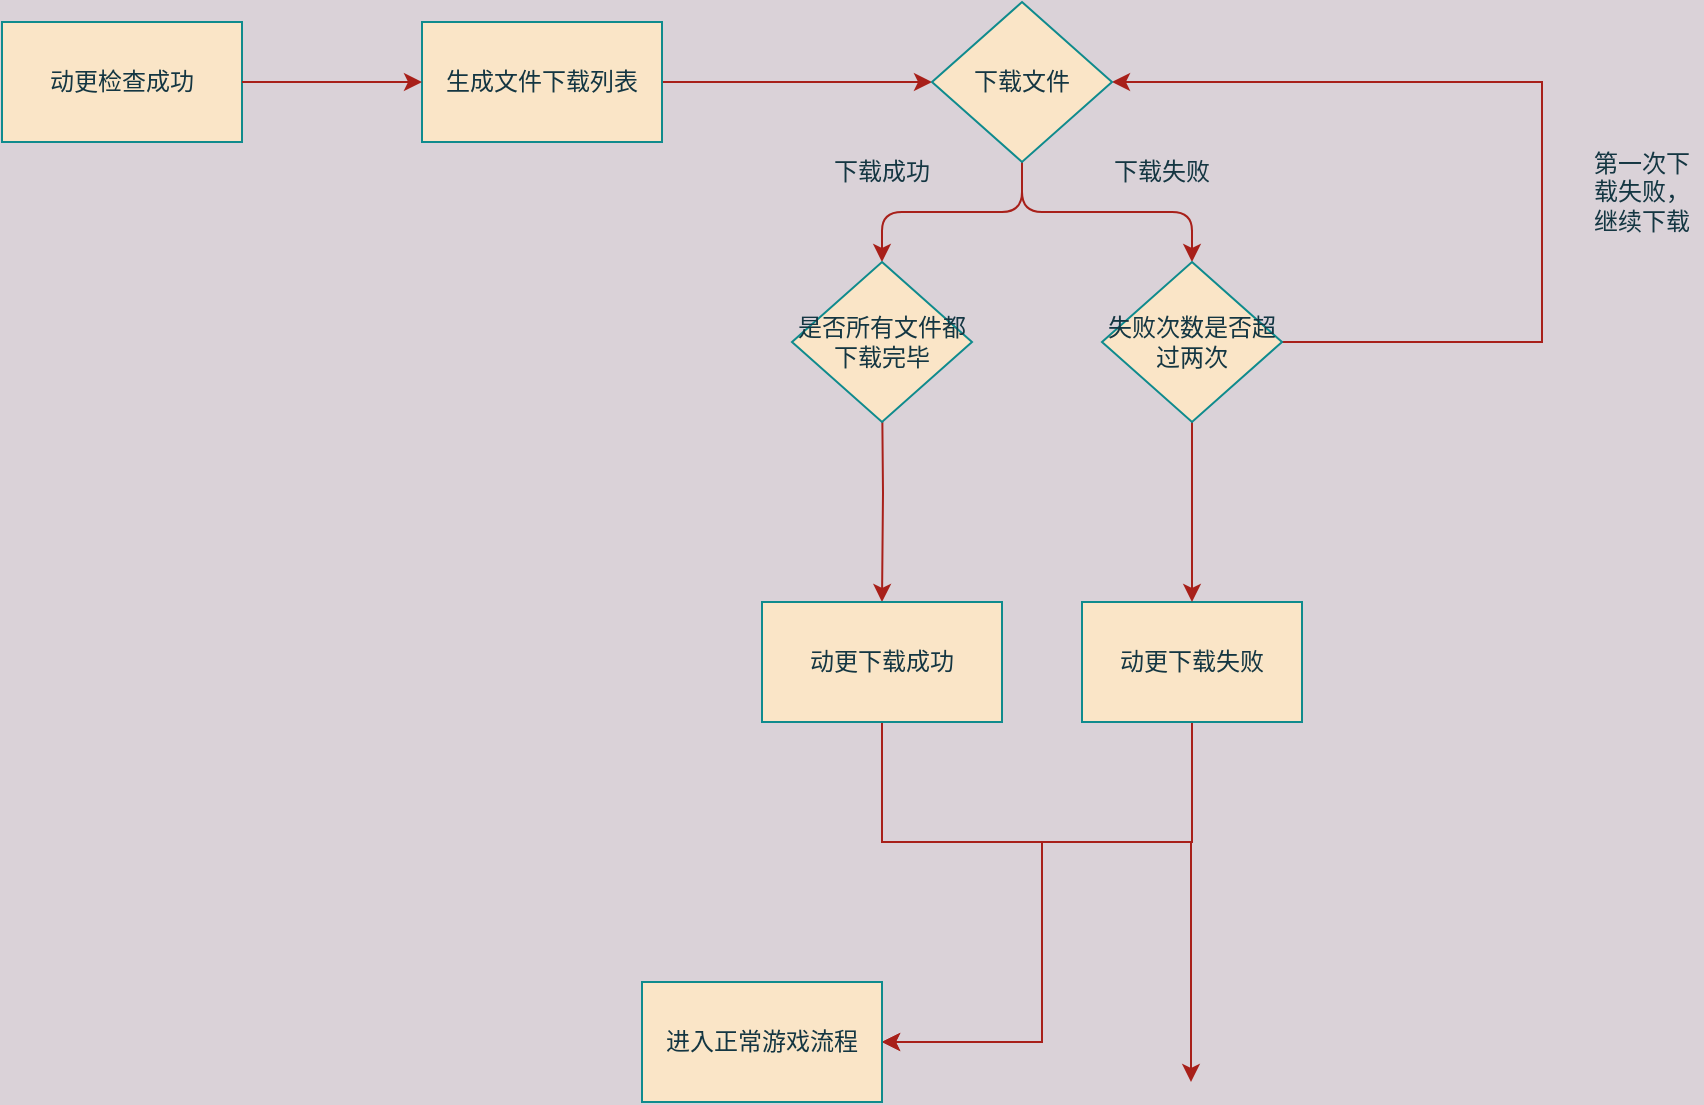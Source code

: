 <mxfile version="15.5.7" type="github"><diagram id="zrj9l4zbI5ZFmGnKYnZq" name="Page-1"><mxGraphModel dx="1426" dy="769" grid="1" gridSize="10" guides="1" tooltips="1" connect="1" arrows="1" fold="1" page="1" pageScale="1" pageWidth="827" pageHeight="1169" background="#DAD2D8" math="0" shadow="0"><root><mxCell id="0"/><mxCell id="1" parent="0"/><mxCell id="u2JmffNV82uvaV7Ywmff-2" value="动更检查成功" style="rounded=0;whiteSpace=wrap;html=1;fillColor=#FAE5C7;strokeColor=#0F8B8D;fontColor=#143642;" vertex="1" parent="1"><mxGeometry x="70" y="100" width="120" height="60" as="geometry"/></mxCell><mxCell id="u2JmffNV82uvaV7Ywmff-7" style="edgeStyle=orthogonalEdgeStyle;rounded=0;orthogonalLoop=1;jettySize=auto;html=1;entryX=0;entryY=0.5;entryDx=0;entryDy=0;labelBackgroundColor=#DAD2D8;strokeColor=#A8201A;fontColor=#143642;" edge="1" parent="1" source="u2JmffNV82uvaV7Ywmff-4" target="u2JmffNV82uvaV7Ywmff-46"><mxGeometry relative="1" as="geometry"><mxPoint x="450" y="120" as="targetPoint"/></mxGeometry></mxCell><mxCell id="u2JmffNV82uvaV7Ywmff-4" value="生成文件下载列表" style="rounded=0;whiteSpace=wrap;html=1;fillColor=#FAE5C7;strokeColor=#0F8B8D;fontColor=#143642;" vertex="1" parent="1"><mxGeometry x="280" y="100" width="120" height="60" as="geometry"/></mxCell><mxCell id="u2JmffNV82uvaV7Ywmff-5" value="" style="endArrow=classic;html=1;rounded=0;exitX=1;exitY=0.5;exitDx=0;exitDy=0;entryX=0;entryY=0.5;entryDx=0;entryDy=0;labelBackgroundColor=#DAD2D8;strokeColor=#A8201A;fontColor=#143642;" edge="1" parent="1" source="u2JmffNV82uvaV7Ywmff-2" target="u2JmffNV82uvaV7Ywmff-4"><mxGeometry width="50" height="50" relative="1" as="geometry"><mxPoint x="390" y="120" as="sourcePoint"/><mxPoint x="440" y="70" as="targetPoint"/></mxGeometry></mxCell><mxCell id="u2JmffNV82uvaV7Ywmff-16" value="" style="edgeStyle=orthogonalEdgeStyle;rounded=0;orthogonalLoop=1;jettySize=auto;html=1;exitX=0.5;exitY=1;exitDx=0;exitDy=0;labelBackgroundColor=#DAD2D8;strokeColor=#A8201A;fontColor=#143642;" edge="1" parent="1" source="u2JmffNV82uvaV7Ywmff-43" target="u2JmffNV82uvaV7Ywmff-15"><mxGeometry relative="1" as="geometry"><mxPoint x="490" y="450" as="sourcePoint"/><Array as="points"><mxPoint x="510" y="510"/><mxPoint x="590" y="510"/></Array></mxGeometry></mxCell><mxCell id="u2JmffNV82uvaV7Ywmff-22" style="edgeStyle=orthogonalEdgeStyle;rounded=0;orthogonalLoop=1;jettySize=auto;html=1;labelBackgroundColor=#DAD2D8;strokeColor=#A8201A;fontColor=#143642;" edge="1" parent="1" source="u2JmffNV82uvaV7Ywmff-12" target="u2JmffNV82uvaV7Ywmff-15"><mxGeometry relative="1" as="geometry"><Array as="points"><mxPoint x="590" y="510"/></Array></mxGeometry></mxCell><mxCell id="u2JmffNV82uvaV7Ywmff-12" value="动更下载失败" style="rounded=0;whiteSpace=wrap;html=1;fillColor=#FAE5C7;strokeColor=#0F8B8D;fontColor=#143642;" vertex="1" parent="1"><mxGeometry x="610" y="390" width="110" height="60" as="geometry"/></mxCell><mxCell id="u2JmffNV82uvaV7Ywmff-15" value="进入正常游戏流程" style="whiteSpace=wrap;html=1;rounded=0;fillColor=#FAE5C7;strokeColor=#0F8B8D;fontColor=#143642;" vertex="1" parent="1"><mxGeometry x="390" y="580" width="120" height="60" as="geometry"/></mxCell><mxCell id="u2JmffNV82uvaV7Ywmff-44" value="" style="edgeStyle=orthogonalEdgeStyle;rounded=0;orthogonalLoop=1;jettySize=auto;html=1;labelBackgroundColor=#DAD2D8;strokeColor=#A8201A;fontColor=#143642;" edge="1" parent="1" target="u2JmffNV82uvaV7Ywmff-43"><mxGeometry relative="1" as="geometry"><mxPoint x="510" y="280" as="sourcePoint"/></mxGeometry></mxCell><mxCell id="u2JmffNV82uvaV7Ywmff-33" value="" style="edgeStyle=orthogonalEdgeStyle;rounded=0;orthogonalLoop=1;jettySize=auto;html=1;labelBackgroundColor=#DAD2D8;strokeColor=#A8201A;fontColor=#143642;exitX=0.5;exitY=1;exitDx=0;exitDy=0;" edge="1" parent="1" source="u2JmffNV82uvaV7Ywmff-50" target="u2JmffNV82uvaV7Ywmff-12"><mxGeometry relative="1" as="geometry"><mxPoint x="710" y="280" as="sourcePoint"/><Array as="points"><mxPoint x="665" y="380"/><mxPoint x="665" y="380"/></Array></mxGeometry></mxCell><mxCell id="u2JmffNV82uvaV7Ywmff-35" value="" style="endArrow=classic;html=1;rounded=0;entryX=1;entryY=0.5;entryDx=0;entryDy=0;exitX=1;exitY=0.5;exitDx=0;exitDy=0;labelBackgroundColor=#DAD2D8;strokeColor=#A8201A;fontColor=#143642;" edge="1" parent="1" source="u2JmffNV82uvaV7Ywmff-50" target="u2JmffNV82uvaV7Ywmff-46"><mxGeometry width="50" height="50" relative="1" as="geometry"><mxPoint x="770" y="270" as="sourcePoint"/><mxPoint x="770" y="120" as="targetPoint"/><Array as="points"><mxPoint x="840" y="260"/><mxPoint x="840" y="130"/></Array></mxGeometry></mxCell><mxCell id="u2JmffNV82uvaV7Ywmff-37" value="第一次下载失败，继续下载" style="text;html=1;strokeColor=none;fillColor=none;align=center;verticalAlign=middle;whiteSpace=wrap;rounded=0;fontColor=#143642;" vertex="1" parent="1"><mxGeometry x="860" y="170" width="60" height="30" as="geometry"/></mxCell><mxCell id="u2JmffNV82uvaV7Ywmff-43" value="动更下载成功" style="whiteSpace=wrap;html=1;rounded=0;fillColor=#FAE5C7;strokeColor=#0F8B8D;fontColor=#143642;" vertex="1" parent="1"><mxGeometry x="450" y="390" width="120" height="60" as="geometry"/></mxCell><mxCell id="u2JmffNV82uvaV7Ywmff-45" value="下载失败" style="text;html=1;strokeColor=none;fillColor=none;align=center;verticalAlign=middle;whiteSpace=wrap;rounded=0;fontColor=#143642;" vertex="1" parent="1"><mxGeometry x="620" y="160" width="60" height="30" as="geometry"/></mxCell><mxCell id="u2JmffNV82uvaV7Ywmff-51" value="" style="edgeStyle=orthogonalEdgeStyle;curved=0;rounded=1;sketch=0;orthogonalLoop=1;jettySize=auto;html=1;fontColor=#143642;strokeColor=#A8201A;fillColor=#FAE5C7;" edge="1" parent="1" source="u2JmffNV82uvaV7Ywmff-46" target="u2JmffNV82uvaV7Ywmff-50"><mxGeometry relative="1" as="geometry"/></mxCell><mxCell id="u2JmffNV82uvaV7Ywmff-53" value="" style="edgeStyle=orthogonalEdgeStyle;curved=0;rounded=1;sketch=0;orthogonalLoop=1;jettySize=auto;html=1;fontColor=#143642;strokeColor=#A8201A;fillColor=#FAE5C7;" edge="1" parent="1" source="u2JmffNV82uvaV7Ywmff-46" target="u2JmffNV82uvaV7Ywmff-52"><mxGeometry relative="1" as="geometry"/></mxCell><mxCell id="u2JmffNV82uvaV7Ywmff-46" value="下载文件" style="rhombus;whiteSpace=wrap;html=1;rounded=0;sketch=0;fontColor=#143642;strokeColor=#0F8B8D;fillColor=#FAE5C7;" vertex="1" parent="1"><mxGeometry x="535" y="90" width="90" height="80" as="geometry"/></mxCell><mxCell id="u2JmffNV82uvaV7Ywmff-50" value="失败次数是否超过两次" style="rhombus;whiteSpace=wrap;html=1;rounded=0;sketch=0;fontColor=#143642;strokeColor=#0F8B8D;fillColor=#FAE5C7;" vertex="1" parent="1"><mxGeometry x="620" y="220" width="90" height="80" as="geometry"/></mxCell><mxCell id="u2JmffNV82uvaV7Ywmff-52" value="是否所有文件都下载完毕" style="rhombus;whiteSpace=wrap;html=1;rounded=0;sketch=0;fontColor=#143642;strokeColor=#0F8B8D;fillColor=#FAE5C7;" vertex="1" parent="1"><mxGeometry x="465" y="220" width="90" height="80" as="geometry"/></mxCell><mxCell id="u2JmffNV82uvaV7Ywmff-54" value="下载成功" style="text;html=1;strokeColor=none;fillColor=none;align=center;verticalAlign=middle;whiteSpace=wrap;rounded=0;sketch=0;fontColor=#143642;" vertex="1" parent="1"><mxGeometry x="480" y="160" width="60" height="30" as="geometry"/></mxCell><mxCell id="u2JmffNV82uvaV7Ywmff-56" value="" style="endArrow=classic;html=1;rounded=1;sketch=0;fontColor=#143642;strokeColor=#A8201A;fillColor=#FAE5C7;curved=0;" edge="1" parent="1"><mxGeometry width="50" height="50" relative="1" as="geometry"><mxPoint x="664.5" y="510" as="sourcePoint"/><mxPoint x="664.5" y="630" as="targetPoint"/></mxGeometry></mxCell></root></mxGraphModel></diagram></mxfile>
